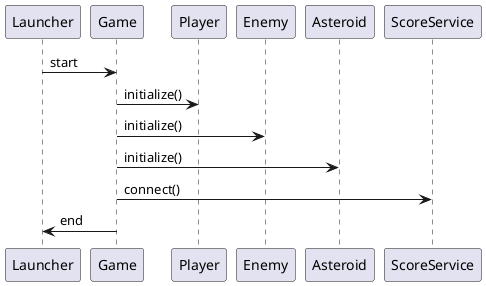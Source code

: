 @startuml

Launcher -> Game: start
Game -> Player: initialize()
Game -> Enemy: initialize()
Game -> Asteroid: initialize()
Game -> ScoreService: connect()
Game -> Launcher : end


@enduml

@startuml 

Player -> Bullet: create()
Bullet -> Game: move()
Game -> CollisionModule: checkCollision(Bullet, Enemy)
CollisionModule --> Game: collisionDetected()
Game -> ScoreService: updateScore()
ScoreService --> Game: getScore()

@enduml